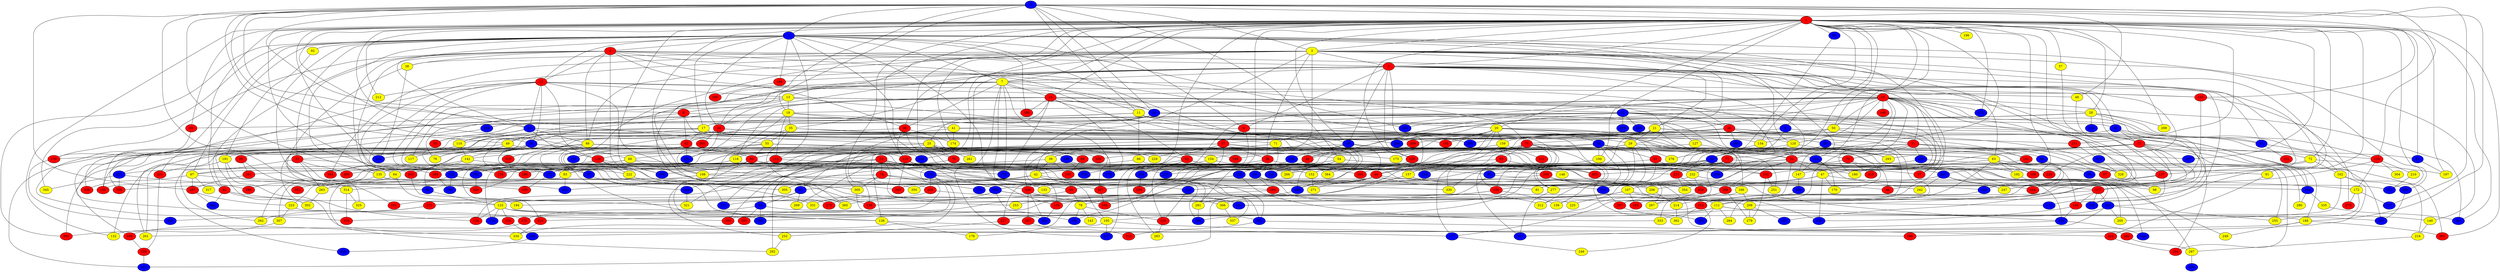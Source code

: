 graph {
0 [style = filled fillcolor = blue];
1 [style = filled fillcolor = red];
2 [style = filled fillcolor = blue];
3 [style = filled fillcolor = yellow];
4 [style = filled fillcolor = red];
5 [style = filled fillcolor = red];
6 [style = filled fillcolor = red];
7 [style = filled fillcolor = yellow];
8 [style = filled fillcolor = blue];
9 [style = filled fillcolor = red];
10 [style = filled fillcolor = red];
11 [style = filled fillcolor = yellow];
12 [style = filled fillcolor = red];
13 [style = filled fillcolor = yellow];
14 [style = filled fillcolor = red];
15 [style = filled fillcolor = blue];
16 [style = filled fillcolor = blue];
17 [style = filled fillcolor = yellow];
18 [style = filled fillcolor = yellow];
19 [style = filled fillcolor = blue];
20 [style = filled fillcolor = yellow];
21 [style = filled fillcolor = yellow];
22 [style = filled fillcolor = blue];
23 [style = filled fillcolor = red];
24 [style = filled fillcolor = red];
25 [style = filled fillcolor = yellow];
26 [style = filled fillcolor = red];
27 [style = filled fillcolor = red];
28 [style = filled fillcolor = yellow];
29 [style = filled fillcolor = yellow];
30 [style = filled fillcolor = blue];
31 [style = filled fillcolor = red];
32 [style = filled fillcolor = red];
33 [style = filled fillcolor = blue];
34 [style = filled fillcolor = blue];
35 [style = filled fillcolor = yellow];
36 [style = filled fillcolor = red];
37 [style = filled fillcolor = red];
38 [style = filled fillcolor = yellow];
39 [style = filled fillcolor = yellow];
40 [style = filled fillcolor = red];
41 [style = filled fillcolor = yellow];
42 [style = filled fillcolor = yellow];
43 [style = filled fillcolor = red];
44 [style = filled fillcolor = red];
45 [style = filled fillcolor = red];
46 [style = filled fillcolor = red];
47 [style = filled fillcolor = yellow];
48 [style = filled fillcolor = yellow];
49 [style = filled fillcolor = yellow];
50 [style = filled fillcolor = yellow];
51 [style = filled fillcolor = red];
52 [style = filled fillcolor = red];
53 [style = filled fillcolor = red];
54 [style = filled fillcolor = yellow];
55 [style = filled fillcolor = yellow];
56 [style = filled fillcolor = red];
57 [style = filled fillcolor = yellow];
58 [style = filled fillcolor = blue];
59 [style = filled fillcolor = blue];
60 [style = filled fillcolor = yellow];
61 [style = filled fillcolor = red];
62 [style = filled fillcolor = red];
63 [style = filled fillcolor = yellow];
64 [style = filled fillcolor = yellow];
65 [style = filled fillcolor = blue];
66 [style = filled fillcolor = yellow];
67 [style = filled fillcolor = yellow];
68 [style = filled fillcolor = blue];
69 [style = filled fillcolor = red];
70 [style = filled fillcolor = red];
71 [style = filled fillcolor = yellow];
72 [style = filled fillcolor = yellow];
73 [style = filled fillcolor = red];
74 [style = filled fillcolor = red];
75 [style = filled fillcolor = red];
76 [style = filled fillcolor = yellow];
77 [style = filled fillcolor = red];
78 [style = filled fillcolor = yellow];
79 [style = filled fillcolor = red];
80 [style = filled fillcolor = red];
81 [style = filled fillcolor = yellow];
82 [style = filled fillcolor = blue];
83 [style = filled fillcolor = yellow];
84 [style = filled fillcolor = blue];
85 [style = filled fillcolor = blue];
86 [style = filled fillcolor = blue];
87 [style = filled fillcolor = blue];
88 [style = filled fillcolor = yellow];
89 [style = filled fillcolor = blue];
90 [style = filled fillcolor = red];
91 [style = filled fillcolor = yellow];
92 [style = filled fillcolor = yellow];
93 [style = filled fillcolor = red];
94 [style = filled fillcolor = blue];
95 [style = filled fillcolor = red];
96 [style = filled fillcolor = blue];
97 [style = filled fillcolor = red];
98 [style = filled fillcolor = yellow];
99 [style = filled fillcolor = blue];
100 [style = filled fillcolor = yellow];
101 [style = filled fillcolor = red];
102 [style = filled fillcolor = red];
103 [style = filled fillcolor = red];
104 [style = filled fillcolor = red];
105 [style = filled fillcolor = yellow];
106 [style = filled fillcolor = red];
107 [style = filled fillcolor = yellow];
108 [style = filled fillcolor = yellow];
109 [style = filled fillcolor = red];
110 [style = filled fillcolor = yellow];
111 [style = filled fillcolor = yellow];
112 [style = filled fillcolor = red];
113 [style = filled fillcolor = red];
114 [style = filled fillcolor = blue];
115 [style = filled fillcolor = red];
116 [style = filled fillcolor = yellow];
117 [style = filled fillcolor = yellow];
118 [style = filled fillcolor = red];
119 [style = filled fillcolor = red];
120 [style = filled fillcolor = yellow];
121 [style = filled fillcolor = red];
122 [style = filled fillcolor = blue];
123 [style = filled fillcolor = yellow];
124 [style = filled fillcolor = red];
125 [style = filled fillcolor = red];
126 [style = filled fillcolor = blue];
127 [style = filled fillcolor = yellow];
128 [style = filled fillcolor = blue];
129 [style = filled fillcolor = red];
130 [style = filled fillcolor = blue];
131 [style = filled fillcolor = blue];
132 [style = filled fillcolor = yellow];
133 [style = filled fillcolor = yellow];
134 [style = filled fillcolor = yellow];
135 [style = filled fillcolor = yellow];
136 [style = filled fillcolor = yellow];
137 [style = filled fillcolor = red];
138 [style = filled fillcolor = blue];
139 [style = filled fillcolor = red];
140 [style = filled fillcolor = yellow];
141 [style = filled fillcolor = red];
142 [style = filled fillcolor = yellow];
143 [style = filled fillcolor = yellow];
144 [style = filled fillcolor = red];
145 [style = filled fillcolor = red];
146 [style = filled fillcolor = red];
147 [style = filled fillcolor = yellow];
148 [style = filled fillcolor = yellow];
149 [style = filled fillcolor = blue];
150 [style = filled fillcolor = red];
151 [style = filled fillcolor = red];
152 [style = filled fillcolor = yellow];
153 [style = filled fillcolor = red];
154 [style = filled fillcolor = yellow];
155 [style = filled fillcolor = red];
156 [style = filled fillcolor = yellow];
157 [style = filled fillcolor = yellow];
158 [style = filled fillcolor = red];
159 [style = filled fillcolor = yellow];
160 [style = filled fillcolor = red];
161 [style = filled fillcolor = red];
162 [style = filled fillcolor = yellow];
163 [style = filled fillcolor = red];
164 [style = filled fillcolor = red];
165 [style = filled fillcolor = blue];
166 [style = filled fillcolor = yellow];
167 [style = filled fillcolor = red];
168 [style = filled fillcolor = blue];
169 [style = filled fillcolor = red];
170 [style = filled fillcolor = yellow];
171 [style = filled fillcolor = blue];
172 [style = filled fillcolor = yellow];
173 [style = filled fillcolor = yellow];
174 [style = filled fillcolor = yellow];
175 [style = filled fillcolor = red];
176 [style = filled fillcolor = blue];
177 [style = filled fillcolor = blue];
178 [style = filled fillcolor = yellow];
179 [style = filled fillcolor = blue];
180 [style = filled fillcolor = yellow];
181 [style = filled fillcolor = blue];
182 [style = filled fillcolor = blue];
183 [style = filled fillcolor = red];
184 [style = filled fillcolor = red];
185 [style = filled fillcolor = red];
186 [style = filled fillcolor = red];
187 [style = filled fillcolor = blue];
188 [style = filled fillcolor = yellow];
189 [style = filled fillcolor = blue];
190 [style = filled fillcolor = red];
191 [style = filled fillcolor = yellow];
192 [style = filled fillcolor = yellow];
193 [style = filled fillcolor = red];
194 [style = filled fillcolor = yellow];
195 [style = filled fillcolor = red];
196 [style = filled fillcolor = yellow];
197 [style = filled fillcolor = yellow];
198 [style = filled fillcolor = blue];
199 [style = filled fillcolor = blue];
200 [style = filled fillcolor = blue];
201 [style = filled fillcolor = yellow];
202 [style = filled fillcolor = blue];
203 [style = filled fillcolor = blue];
204 [style = filled fillcolor = red];
205 [style = filled fillcolor = yellow];
206 [style = filled fillcolor = yellow];
207 [style = filled fillcolor = red];
208 [style = filled fillcolor = red];
209 [style = filled fillcolor = yellow];
210 [style = filled fillcolor = yellow];
211 [style = filled fillcolor = red];
212 [style = filled fillcolor = yellow];
213 [style = filled fillcolor = red];
214 [style = filled fillcolor = yellow];
215 [style = filled fillcolor = blue];
216 [style = filled fillcolor = yellow];
217 [style = filled fillcolor = blue];
218 [style = filled fillcolor = blue];
219 [style = filled fillcolor = blue];
220 [style = filled fillcolor = blue];
221 [style = filled fillcolor = red];
222 [style = filled fillcolor = yellow];
223 [style = filled fillcolor = yellow];
224 [style = filled fillcolor = red];
225 [style = filled fillcolor = yellow];
226 [style = filled fillcolor = blue];
227 [style = filled fillcolor = red];
228 [style = filled fillcolor = red];
229 [style = filled fillcolor = yellow];
230 [style = filled fillcolor = red];
231 [style = filled fillcolor = blue];
232 [style = filled fillcolor = yellow];
233 [style = filled fillcolor = blue];
234 [style = filled fillcolor = red];
235 [style = filled fillcolor = blue];
236 [style = filled fillcolor = red];
237 [style = filled fillcolor = blue];
238 [style = filled fillcolor = red];
239 [style = filled fillcolor = blue];
240 [style = filled fillcolor = red];
241 [style = filled fillcolor = blue];
242 [style = filled fillcolor = yellow];
243 [style = filled fillcolor = red];
244 [style = filled fillcolor = blue];
245 [style = filled fillcolor = blue];
246 [style = filled fillcolor = yellow];
247 [style = filled fillcolor = yellow];
248 [style = filled fillcolor = blue];
249 [style = filled fillcolor = yellow];
250 [style = filled fillcolor = blue];
251 [style = filled fillcolor = yellow];
252 [style = filled fillcolor = yellow];
253 [style = filled fillcolor = yellow];
254 [style = filled fillcolor = blue];
255 [style = filled fillcolor = yellow];
256 [style = filled fillcolor = blue];
257 [style = filled fillcolor = red];
258 [style = filled fillcolor = red];
259 [style = filled fillcolor = red];
260 [style = filled fillcolor = red];
261 [style = filled fillcolor = yellow];
262 [style = filled fillcolor = yellow];
263 [style = filled fillcolor = yellow];
264 [style = filled fillcolor = blue];
265 [style = filled fillcolor = red];
266 [style = filled fillcolor = yellow];
267 [style = filled fillcolor = yellow];
268 [style = filled fillcolor = blue];
269 [style = filled fillcolor = yellow];
270 [style = filled fillcolor = blue];
271 [style = filled fillcolor = yellow];
272 [style = filled fillcolor = blue];
273 [style = filled fillcolor = red];
274 [style = filled fillcolor = blue];
275 [style = filled fillcolor = blue];
276 [style = filled fillcolor = yellow];
277 [style = filled fillcolor = yellow];
278 [style = filled fillcolor = red];
279 [style = filled fillcolor = yellow];
280 [style = filled fillcolor = yellow];
281 [style = filled fillcolor = yellow];
282 [style = filled fillcolor = red];
283 [style = filled fillcolor = yellow];
284 [style = filled fillcolor = yellow];
285 [style = filled fillcolor = blue];
286 [style = filled fillcolor = red];
287 [style = filled fillcolor = yellow];
288 [style = filled fillcolor = blue];
289 [style = filled fillcolor = blue];
290 [style = filled fillcolor = blue];
291 [style = filled fillcolor = blue];
292 [style = filled fillcolor = yellow];
293 [style = filled fillcolor = yellow];
294 [style = filled fillcolor = red];
295 [style = filled fillcolor = blue];
296 [style = filled fillcolor = red];
297 [style = filled fillcolor = red];
298 [style = filled fillcolor = blue];
299 [style = filled fillcolor = yellow];
300 [style = filled fillcolor = yellow];
301 [style = filled fillcolor = blue];
302 [style = filled fillcolor = yellow];
303 [style = filled fillcolor = red];
304 [style = filled fillcolor = yellow];
305 [style = filled fillcolor = yellow];
306 [style = filled fillcolor = yellow];
307 [style = filled fillcolor = yellow];
308 [style = filled fillcolor = blue];
309 [style = filled fillcolor = red];
310 [style = filled fillcolor = red];
311 [style = filled fillcolor = red];
312 [style = filled fillcolor = yellow];
313 [style = filled fillcolor = blue];
314 [style = filled fillcolor = yellow];
315 [style = filled fillcolor = red];
316 [style = filled fillcolor = red];
317 [style = filled fillcolor = yellow];
318 [style = filled fillcolor = blue];
319 [style = filled fillcolor = red];
320 [style = filled fillcolor = red];
321 [style = filled fillcolor = yellow];
322 [style = filled fillcolor = blue];
323 [style = filled fillcolor = red];
324 [style = filled fillcolor = blue];
325 [style = filled fillcolor = yellow];
326 [style = filled fillcolor = yellow];
327 [style = filled fillcolor = blue];
328 [style = filled fillcolor = red];
329 [style = filled fillcolor = blue];
330 [style = filled fillcolor = yellow];
331 [style = filled fillcolor = yellow];
332 [style = filled fillcolor = blue];
333 [style = filled fillcolor = yellow];
334 [style = filled fillcolor = yellow];
335 [style = filled fillcolor = yellow];
336 [style = filled fillcolor = red];
337 [style = filled fillcolor = yellow];
338 [style = filled fillcolor = blue];
339 [style = filled fillcolor = red];
340 [style = filled fillcolor = blue];
341 [style = filled fillcolor = blue];
342 [style = filled fillcolor = blue];
343 [style = filled fillcolor = blue];
344 [style = filled fillcolor = red];
345 [style = filled fillcolor = yellow];
346 [style = filled fillcolor = red];
347 [style = filled fillcolor = blue];
348 [style = filled fillcolor = red];
349 [style = filled fillcolor = blue];
350 [style = filled fillcolor = yellow];
351 [style = filled fillcolor = red];
352 [style = filled fillcolor = red];
353 [style = filled fillcolor = blue];
354 [style = filled fillcolor = yellow];
355 [style = filled fillcolor = red];
356 [style = filled fillcolor = red];
357 [style = filled fillcolor = blue];
358 [style = filled fillcolor = red];
359 [style = filled fillcolor = blue];
360 [style = filled fillcolor = blue];
361 [style = filled fillcolor = red];
362 [style = filled fillcolor = yellow];
363 [style = filled fillcolor = blue];
364 [style = filled fillcolor = yellow];
365 [style = filled fillcolor = yellow];
366 [style = filled fillcolor = blue];
0 -- 9;
0 -- 11;
0 -- 16;
0 -- 18;
0 -- 30;
0 -- 48;
0 -- 49;
0 -- 54;
0 -- 55;
0 -- 96;
0 -- 108;
0 -- 119;
0 -- 135;
0 -- 145;
0 -- 188;
0 -- 207;
1 -- 14;
0 -- 6;
0 -- 3;
0 -- 2;
0 -- 1;
0 -- 237;
1 -- 2;
1 -- 3;
1 -- 5;
1 -- 7;
1 -- 8;
1 -- 19;
1 -- 20;
1 -- 22;
1 -- 28;
1 -- 33;
1 -- 46;
1 -- 50;
1 -- 52;
1 -- 57;
1 -- 60;
1 -- 70;
1 -- 72;
1 -- 82;
1 -- 91;
1 -- 94;
1 -- 95;
1 -- 100;
1 -- 109;
1 -- 114;
1 -- 115;
1 -- 129;
1 -- 132;
1 -- 134;
1 -- 151;
1 -- 168;
1 -- 174;
1 -- 176;
1 -- 181;
1 -- 187;
1 -- 196;
1 -- 197;
1 -- 212;
1 -- 230;
1 -- 243;
1 -- 256;
1 -- 290;
1 -- 299;
1 -- 300;
1 -- 318;
1 -- 360;
1 -- 361;
1 -- 365;
1 -- 366;
2 -- 4;
2 -- 7;
2 -- 12;
2 -- 17;
2 -- 19;
2 -- 21;
2 -- 22;
2 -- 24;
2 -- 45;
2 -- 47;
2 -- 51;
2 -- 64;
2 -- 67;
2 -- 92;
2 -- 106;
2 -- 113;
2 -- 133;
2 -- 140;
2 -- 147;
2 -- 160;
2 -- 234;
2 -- 316;
2 -- 320;
2 -- 345;
2 -- 351;
2 -- 353;
3 -- 5;
3 -- 10;
3 -- 13;
3 -- 21;
3 -- 36;
3 -- 38;
3 -- 42;
3 -- 56;
3 -- 58;
3 -- 59;
3 -- 88;
3 -- 97;
3 -- 120;
3 -- 154;
3 -- 163;
3 -- 171;
3 -- 184;
3 -- 228;
3 -- 332;
4 -- 5;
4 -- 11;
4 -- 12;
4 -- 36;
4 -- 38;
4 -- 52;
4 -- 75;
4 -- 88;
4 -- 112;
4 -- 118;
4 -- 135;
4 -- 158;
4 -- 290;
4 -- 298;
5 -- 6;
5 -- 7;
5 -- 10;
5 -- 19;
5 -- 24;
5 -- 35;
5 -- 47;
5 -- 63;
5 -- 73;
5 -- 77;
5 -- 87;
5 -- 106;
5 -- 111;
5 -- 129;
5 -- 145;
5 -- 152;
5 -- 182;
5 -- 261;
5 -- 331;
6 -- 37;
6 -- 81;
6 -- 163;
6 -- 254;
6 -- 357;
7 -- 9;
7 -- 14;
7 -- 16;
7 -- 36;
7 -- 62;
7 -- 76;
7 -- 105;
7 -- 117;
7 -- 145;
7 -- 167;
7 -- 272;
7 -- 275;
7 -- 327;
8 -- 188;
8 -- 309;
8 -- 330;
9 -- 20;
9 -- 25;
9 -- 43;
9 -- 358;
10 -- 15;
10 -- 18;
10 -- 28;
10 -- 31;
10 -- 40;
10 -- 50;
10 -- 71;
10 -- 89;
10 -- 103;
10 -- 120;
10 -- 144;
10 -- 146;
10 -- 176;
10 -- 180;
10 -- 214;
10 -- 247;
10 -- 264;
10 -- 297;
10 -- 327;
10 -- 344;
10 -- 366;
11 -- 17;
11 -- 66;
11 -- 103;
11 -- 175;
11 -- 244;
12 -- 13;
12 -- 22;
12 -- 30;
12 -- 33;
12 -- 48;
12 -- 108;
12 -- 122;
12 -- 139;
12 -- 150;
12 -- 212;
12 -- 296;
13 -- 18;
13 -- 24;
13 -- 29;
13 -- 49;
13 -- 137;
13 -- 152;
13 -- 336;
14 -- 15;
14 -- 16;
14 -- 25;
14 -- 26;
14 -- 27;
14 -- 30;
14 -- 44;
14 -- 116;
14 -- 160;
14 -- 179;
14 -- 200;
14 -- 275;
15 -- 17;
15 -- 26;
15 -- 27;
15 -- 32;
15 -- 53;
15 -- 126;
15 -- 221;
15 -- 236;
15 -- 250;
15 -- 295;
15 -- 343;
16 -- 41;
16 -- 43;
16 -- 58;
16 -- 65;
16 -- 127;
16 -- 156;
17 -- 29;
17 -- 43;
17 -- 49;
17 -- 76;
17 -- 89;
17 -- 110;
17 -- 166;
17 -- 264;
17 -- 302;
18 -- 35;
18 -- 41;
18 -- 113;
18 -- 189;
18 -- 200;
18 -- 268;
19 -- 42;
19 -- 81;
19 -- 126;
19 -- 129;
19 -- 177;
19 -- 229;
19 -- 286;
19 -- 303;
20 -- 34;
20 -- 40;
20 -- 44;
20 -- 61;
20 -- 103;
20 -- 153;
20 -- 159;
20 -- 173;
20 -- 189;
20 -- 232;
20 -- 244;
20 -- 264;
21 -- 29;
21 -- 31;
21 -- 90;
21 -- 109;
21 -- 110;
21 -- 124;
21 -- 151;
21 -- 169;
21 -- 204;
21 -- 277;
21 -- 326;
22 -- 46;
22 -- 53;
22 -- 63;
22 -- 88;
22 -- 110;
22 -- 139;
23 -- 27;
23 -- 74;
23 -- 85;
23 -- 102;
23 -- 130;
23 -- 136;
23 -- 152;
23 -- 202;
23 -- 203;
23 -- 253;
23 -- 260;
23 -- 269;
23 -- 275;
23 -- 290;
23 -- 301;
23 -- 349;
24 -- 32;
24 -- 134;
24 -- 217;
24 -- 262;
24 -- 265;
24 -- 266;
24 -- 350;
25 -- 54;
25 -- 69;
25 -- 70;
25 -- 132;
25 -- 201;
25 -- 238;
25 -- 261;
26 -- 31;
26 -- 37;
26 -- 120;
26 -- 141;
26 -- 159;
26 -- 289;
26 -- 298;
28 -- 71;
28 -- 87;
28 -- 95;
28 -- 119;
28 -- 220;
28 -- 299;
28 -- 353;
29 -- 99;
29 -- 116;
29 -- 141;
29 -- 209;
29 -- 217;
29 -- 235;
29 -- 276;
29 -- 362;
30 -- 76;
30 -- 80;
30 -- 142;
30 -- 150;
30 -- 158;
30 -- 222;
30 -- 240;
30 -- 243;
30 -- 308;
31 -- 32;
31 -- 33;
31 -- 79;
31 -- 84;
31 -- 97;
31 -- 187;
31 -- 233;
31 -- 326;
31 -- 356;
32 -- 47;
32 -- 64;
32 -- 91;
32 -- 97;
32 -- 167;
32 -- 177;
32 -- 208;
32 -- 227;
32 -- 329;
32 -- 354;
33 -- 44;
33 -- 102;
33 -- 213;
33 -- 296;
33 -- 312;
33 -- 341;
34 -- 40;
34 -- 61;
34 -- 63;
34 -- 79;
34 -- 100;
34 -- 113;
34 -- 156;
34 -- 273;
34 -- 312;
34 -- 346;
35 -- 55;
35 -- 71;
35 -- 179;
35 -- 355;
35 -- 365;
36 -- 115;
36 -- 164;
36 -- 174;
36 -- 347;
37 -- 39;
37 -- 56;
37 -- 125;
37 -- 173;
37 -- 191;
37 -- 192;
37 -- 272;
37 -- 283;
37 -- 310;
38 -- 101;
38 -- 181;
39 -- 42;
39 -- 108;
39 -- 193;
40 -- 67;
40 -- 78;
40 -- 364;
41 -- 174;
41 -- 248;
41 -- 309;
42 -- 65;
42 -- 149;
42 -- 263;
42 -- 281;
42 -- 337;
42 -- 350;
43 -- 62;
43 -- 131;
43 -- 168;
43 -- 200;
43 -- 201;
43 -- 305;
44 -- 45;
44 -- 46;
44 -- 81;
44 -- 96;
44 -- 189;
44 -- 271;
45 -- 78;
45 -- 365;
47 -- 104;
47 -- 107;
47 -- 112;
47 -- 133;
47 -- 149;
47 -- 170;
48 -- 73;
49 -- 51;
49 -- 117;
49 -- 136;
49 -- 181;
49 -- 199;
49 -- 351;
50 -- 72;
50 -- 75;
50 -- 102;
50 -- 134;
50 -- 266;
51 -- 59;
51 -- 67;
51 -- 260;
51 -- 263;
51 -- 339;
52 -- 123;
52 -- 302;
52 -- 342;
54 -- 68;
54 -- 83;
54 -- 165;
54 -- 281;
54 -- 360;
55 -- 60;
55 -- 80;
55 -- 114;
55 -- 131;
55 -- 169;
55 -- 348;
56 -- 118;
56 -- 215;
56 -- 303;
57 -- 137;
58 -- 73;
58 -- 83;
58 -- 87;
58 -- 98;
59 -- 248;
60 -- 122;
60 -- 267;
60 -- 285;
60 -- 346;
61 -- 135;
61 -- 180;
61 -- 228;
61 -- 235;
62 -- 124;
62 -- 179;
62 -- 232;
62 -- 254;
62 -- 287;
63 -- 109;
63 -- 111;
63 -- 180;
63 -- 192;
63 -- 218;
63 -- 255;
64 -- 194;
64 -- 358;
65 -- 99;
65 -- 101;
65 -- 194;
65 -- 269;
66 -- 241;
66 -- 292;
67 -- 207;
67 -- 317;
67 -- 330;
67 -- 336;
68 -- 164;
68 -- 206;
68 -- 225;
68 -- 332;
69 -- 193;
70 -- 148;
70 -- 161;
71 -- 165;
71 -- 270;
71 -- 285;
72 -- 137;
72 -- 162;
72 -- 197;
72 -- 303;
73 -- 80;
73 -- 112;
73 -- 119;
73 -- 147;
73 -- 234;
73 -- 267;
73 -- 280;
73 -- 292;
73 -- 293;
73 -- 322;
74 -- 150;
74 -- 203;
74 -- 236;
74 -- 270;
74 -- 300;
74 -- 305;
75 -- 82;
75 -- 93;
75 -- 104;
75 -- 139;
75 -- 142;
75 -- 157;
75 -- 213;
75 -- 251;
75 -- 291;
75 -- 330;
75 -- 364;
77 -- 85;
77 -- 105;
77 -- 216;
77 -- 232;
78 -- 143;
78 -- 230;
78 -- 291;
79 -- 170;
79 -- 175;
79 -- 315;
80 -- 83;
80 -- 98;
80 -- 184;
80 -- 190;
80 -- 252;
80 -- 259;
82 -- 197;
83 -- 301;
83 -- 314;
84 -- 86;
85 -- 172;
85 -- 355;
87 -- 121;
87 -- 162;
88 -- 96;
88 -- 115;
88 -- 122;
88 -- 144;
88 -- 154;
88 -- 229;
88 -- 231;
88 -- 288;
88 -- 319;
89 -- 183;
89 -- 258;
90 -- 161;
90 -- 314;
91 -- 224;
92 -- 191;
93 -- 128;
93 -- 130;
93 -- 157;
93 -- 166;
94 -- 259;
95 -- 158;
96 -- 123;
97 -- 98;
99 -- 105;
99 -- 288;
99 -- 316;
99 -- 355;
100 -- 104;
102 -- 251;
102 -- 279;
104 -- 156;
104 -- 253;
104 -- 306;
105 -- 132;
105 -- 186;
105 -- 327;
106 -- 185;
107 -- 111;
107 -- 171;
107 -- 183;
107 -- 211;
107 -- 238;
107 -- 288;
108 -- 223;
108 -- 235;
110 -- 142;
110 -- 195;
111 -- 140;
111 -- 175;
111 -- 227;
111 -- 284;
111 -- 343;
111 -- 363;
112 -- 125;
112 -- 144;
112 -- 153;
112 -- 182;
112 -- 245;
113 -- 202;
113 -- 320;
114 -- 147;
114 -- 170;
114 -- 242;
115 -- 125;
115 -- 215;
115 -- 240;
116 -- 266;
116 -- 274;
119 -- 172;
119 -- 206;
119 -- 210;
119 -- 304;
120 -- 219;
120 -- 277;
120 -- 293;
122 -- 198;
122 -- 219;
122 -- 352;
123 -- 124;
123 -- 136;
123 -- 155;
123 -- 188;
123 -- 202;
123 -- 274;
125 -- 324;
126 -- 294;
127 -- 215;
127 -- 293;
129 -- 138;
130 -- 133;
130 -- 204;
130 -- 206;
130 -- 334;
130 -- 356;
134 -- 276;
135 -- 167;
135 -- 307;
136 -- 177;
136 -- 178;
137 -- 208;
137 -- 218;
137 -- 245;
138 -- 236;
138 -- 333;
139 -- 205;
139 -- 222;
139 -- 231;
139 -- 262;
139 -- 300;
140 -- 216;
141 -- 241;
142 -- 163;
142 -- 243;
142 -- 245;
144 -- 149;
144 -- 226;
145 -- 153;
145 -- 278;
147 -- 239;
151 -- 313;
152 -- 271;
153 -- 246;
153 -- 310;
153 -- 362;
154 -- 226;
154 -- 305;
155 -- 338;
157 -- 178;
157 -- 282;
158 -- 340;
159 -- 311;
159 -- 321;
159 -- 347;
161 -- 207;
162 -- 186;
162 -- 205;
162 -- 256;
164 -- 211;
164 -- 312;
166 -- 209;
166 -- 333;
167 -- 346;
172 -- 237;
172 -- 255;
172 -- 278;
175 -- 195;
177 -- 246;
182 -- 205;
182 -- 255;
182 -- 333;
182 -- 338;
184 -- 198;
188 -- 201;
188 -- 249;
188 -- 361;
189 -- 281;
190 -- 203;
190 -- 208;
190 -- 218;
190 -- 354;
191 -- 221;
191 -- 301;
191 -- 334;
192 -- 226;
195 -- 328;
199 -- 249;
199 -- 296;
199 -- 318;
202 -- 224;
202 -- 323;
203 -- 209;
203 -- 273;
203 -- 291;
203 -- 331;
203 -- 341;
204 -- 217;
204 -- 306;
206 -- 214;
207 -- 223;
207 -- 342;
208 -- 225;
208 -- 279;
208 -- 308;
209 -- 279;
209 -- 322;
210 -- 332;
211 -- 262;
211 -- 340;
213 -- 258;
213 -- 354;
214 -- 362;
216 -- 287;
218 -- 284;
219 -- 230;
221 -- 328;
222 -- 238;
223 -- 307;
223 -- 356;
224 -- 234;
226 -- 329;
226 -- 357;
227 -- 252;
230 -- 283;
231 -- 286;
231 -- 345;
231 -- 358;
232 -- 240;
232 -- 244;
232 -- 258;
233 -- 272;
233 -- 361;
235 -- 297;
236 -- 257;
236 -- 324;
236 -- 341;
239 -- 297;
241 -- 242;
241 -- 247;
241 -- 277;
241 -- 344;
243 -- 321;
244 -- 280;
244 -- 335;
248 -- 321;
252 -- 292;
254 -- 294;
256 -- 343;
257 -- 323;
258 -- 267;
263 -- 302;
268 -- 325;
272 -- 339;
277 -- 357;
281 -- 308;
282 -- 287;
285 -- 320;
287 -- 359;
297 -- 363;
300 -- 324;
306 -- 337;
307 -- 351;
309 -- 348;
310 -- 334;
313 -- 326;
314 -- 316;
314 -- 325;
328 -- 347;
335 -- 366;
338 -- 349;
}
